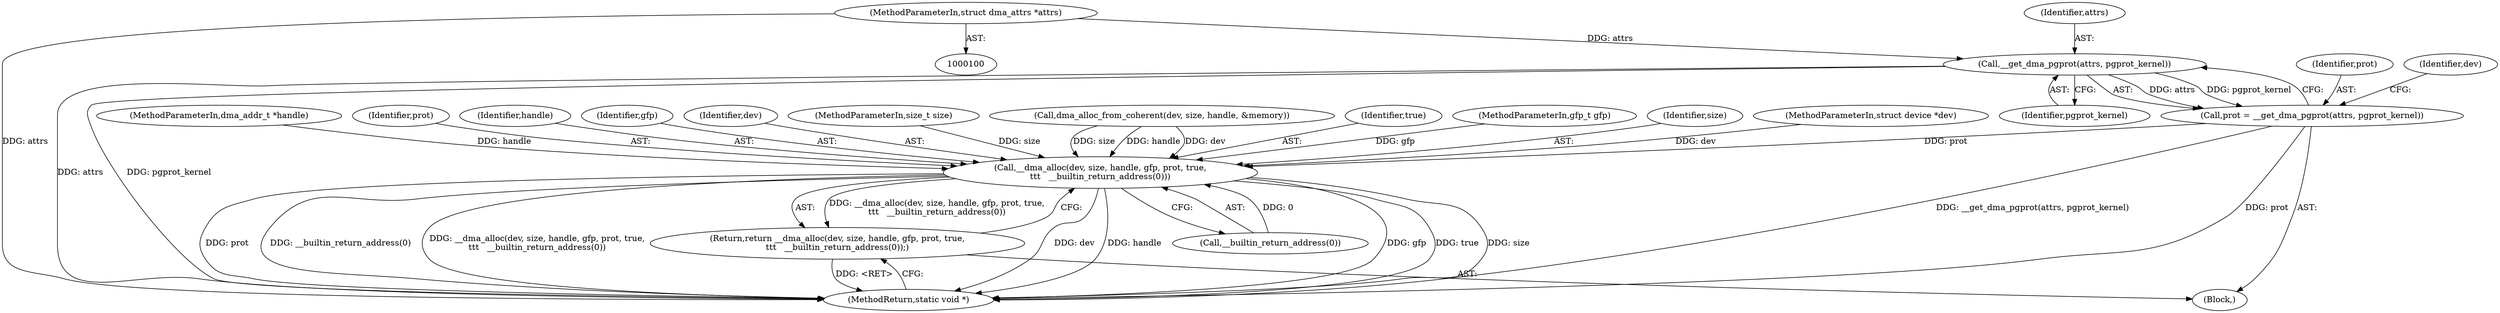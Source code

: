digraph "0_linux_0ea1ec713f04bdfac343c9702b21cd3a7c711826@pointer" {
"1000110" [label="(Call,__get_dma_pgprot(attrs, pgprot_kernel))"];
"1000105" [label="(MethodParameterIn,struct dma_attrs *attrs)"];
"1000108" [label="(Call,prot = __get_dma_pgprot(attrs, pgprot_kernel))"];
"1000124" [label="(Call,__dma_alloc(dev, size, handle, gfp, prot, true,\n\t\t\t   __builtin_return_address(0)))"];
"1000123" [label="(Return,return __dma_alloc(dev, size, handle, gfp, prot, true,\n\t\t\t   __builtin_return_address(0));)"];
"1000104" [label="(MethodParameterIn,gfp_t gfp)"];
"1000105" [label="(MethodParameterIn,struct dma_attrs *attrs)"];
"1000126" [label="(Identifier,size)"];
"1000116" [label="(Identifier,dev)"];
"1000101" [label="(MethodParameterIn,struct device *dev)"];
"1000124" [label="(Call,__dma_alloc(dev, size, handle, gfp, prot, true,\n\t\t\t   __builtin_return_address(0)))"];
"1000133" [label="(MethodReturn,static void *)"];
"1000103" [label="(MethodParameterIn,dma_addr_t *handle)"];
"1000129" [label="(Identifier,prot)"];
"1000123" [label="(Return,return __dma_alloc(dev, size, handle, gfp, prot, true,\n\t\t\t   __builtin_return_address(0));)"];
"1000127" [label="(Identifier,handle)"];
"1000110" [label="(Call,__get_dma_pgprot(attrs, pgprot_kernel))"];
"1000111" [label="(Identifier,attrs)"];
"1000108" [label="(Call,prot = __get_dma_pgprot(attrs, pgprot_kernel))"];
"1000131" [label="(Call,__builtin_return_address(0))"];
"1000106" [label="(Block,)"];
"1000128" [label="(Identifier,gfp)"];
"1000125" [label="(Identifier,dev)"];
"1000102" [label="(MethodParameterIn,size_t size)"];
"1000112" [label="(Identifier,pgprot_kernel)"];
"1000115" [label="(Call,dma_alloc_from_coherent(dev, size, handle, &memory))"];
"1000130" [label="(Identifier,true)"];
"1000109" [label="(Identifier,prot)"];
"1000110" -> "1000108"  [label="AST: "];
"1000110" -> "1000112"  [label="CFG: "];
"1000111" -> "1000110"  [label="AST: "];
"1000112" -> "1000110"  [label="AST: "];
"1000108" -> "1000110"  [label="CFG: "];
"1000110" -> "1000133"  [label="DDG: pgprot_kernel"];
"1000110" -> "1000133"  [label="DDG: attrs"];
"1000110" -> "1000108"  [label="DDG: attrs"];
"1000110" -> "1000108"  [label="DDG: pgprot_kernel"];
"1000105" -> "1000110"  [label="DDG: attrs"];
"1000105" -> "1000100"  [label="AST: "];
"1000105" -> "1000133"  [label="DDG: attrs"];
"1000108" -> "1000106"  [label="AST: "];
"1000109" -> "1000108"  [label="AST: "];
"1000116" -> "1000108"  [label="CFG: "];
"1000108" -> "1000133"  [label="DDG: prot"];
"1000108" -> "1000133"  [label="DDG: __get_dma_pgprot(attrs, pgprot_kernel)"];
"1000108" -> "1000124"  [label="DDG: prot"];
"1000124" -> "1000123"  [label="AST: "];
"1000124" -> "1000131"  [label="CFG: "];
"1000125" -> "1000124"  [label="AST: "];
"1000126" -> "1000124"  [label="AST: "];
"1000127" -> "1000124"  [label="AST: "];
"1000128" -> "1000124"  [label="AST: "];
"1000129" -> "1000124"  [label="AST: "];
"1000130" -> "1000124"  [label="AST: "];
"1000131" -> "1000124"  [label="AST: "];
"1000123" -> "1000124"  [label="CFG: "];
"1000124" -> "1000133"  [label="DDG: dev"];
"1000124" -> "1000133"  [label="DDG: handle"];
"1000124" -> "1000133"  [label="DDG: gfp"];
"1000124" -> "1000133"  [label="DDG: true"];
"1000124" -> "1000133"  [label="DDG: size"];
"1000124" -> "1000133"  [label="DDG: prot"];
"1000124" -> "1000133"  [label="DDG: __builtin_return_address(0)"];
"1000124" -> "1000133"  [label="DDG: __dma_alloc(dev, size, handle, gfp, prot, true,\n\t\t\t   __builtin_return_address(0))"];
"1000124" -> "1000123"  [label="DDG: __dma_alloc(dev, size, handle, gfp, prot, true,\n\t\t\t   __builtin_return_address(0))"];
"1000115" -> "1000124"  [label="DDG: dev"];
"1000115" -> "1000124"  [label="DDG: size"];
"1000115" -> "1000124"  [label="DDG: handle"];
"1000101" -> "1000124"  [label="DDG: dev"];
"1000102" -> "1000124"  [label="DDG: size"];
"1000103" -> "1000124"  [label="DDG: handle"];
"1000104" -> "1000124"  [label="DDG: gfp"];
"1000131" -> "1000124"  [label="DDG: 0"];
"1000123" -> "1000106"  [label="AST: "];
"1000133" -> "1000123"  [label="CFG: "];
"1000123" -> "1000133"  [label="DDG: <RET>"];
}
